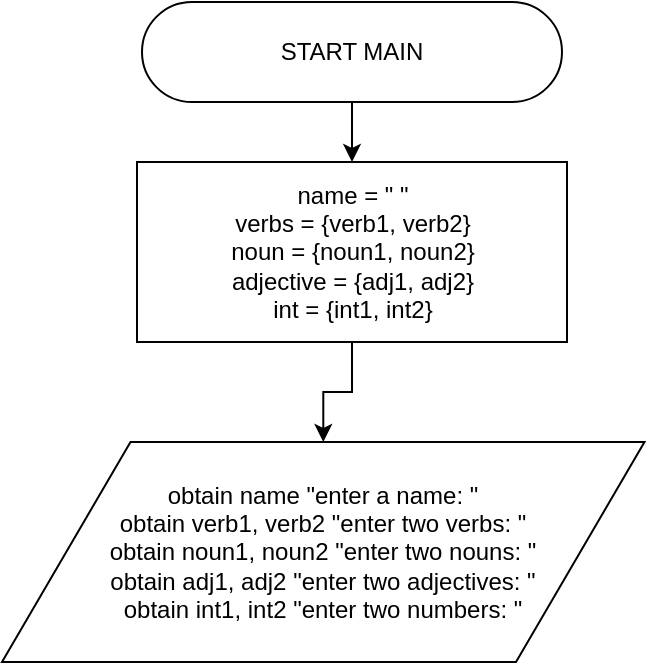 <mxfile version="24.6.5" type="github">
  <diagram name="Page-1" id="AcvORmyKL_cDA2iYpnHu">
    <mxGraphModel dx="458" dy="534" grid="1" gridSize="10" guides="1" tooltips="1" connect="1" arrows="1" fold="1" page="1" pageScale="1" pageWidth="850" pageHeight="1100" math="0" shadow="0">
      <root>
        <mxCell id="0" />
        <mxCell id="1" parent="0" />
        <mxCell id="nFXKV-LCEwdOK6MNDmqJ-4" value="" style="edgeStyle=orthogonalEdgeStyle;rounded=0;orthogonalLoop=1;jettySize=auto;html=1;" edge="1" parent="1" source="nFXKV-LCEwdOK6MNDmqJ-1" target="nFXKV-LCEwdOK6MNDmqJ-3">
          <mxGeometry relative="1" as="geometry" />
        </mxCell>
        <mxCell id="nFXKV-LCEwdOK6MNDmqJ-1" value="START MAIN" style="html=1;dashed=0;whiteSpace=wrap;shape=mxgraph.dfd.start" vertex="1" parent="1">
          <mxGeometry x="260" y="90" width="210" height="50" as="geometry" />
        </mxCell>
        <mxCell id="nFXKV-LCEwdOK6MNDmqJ-6" value="" style="edgeStyle=orthogonalEdgeStyle;rounded=0;orthogonalLoop=1;jettySize=auto;html=1;" edge="1" parent="1" source="nFXKV-LCEwdOK6MNDmqJ-3" target="nFXKV-LCEwdOK6MNDmqJ-5">
          <mxGeometry relative="1" as="geometry" />
        </mxCell>
        <mxCell id="nFXKV-LCEwdOK6MNDmqJ-3" value="name = &quot; &quot;&lt;div&gt;verbs = {verb1, verb2}&lt;/div&gt;&lt;div&gt;noun = {noun1, noun2}&lt;/div&gt;&lt;div&gt;adjective = {adj1, adj2}&lt;/div&gt;&lt;div&gt;int = {int1, int2}&lt;/div&gt;" style="html=1;dashed=0;whiteSpace=wrap;" vertex="1" parent="1">
          <mxGeometry x="257.5" y="170" width="215" height="90" as="geometry" />
        </mxCell>
        <mxCell id="nFXKV-LCEwdOK6MNDmqJ-5" value="obtain name &quot;enter a name: &quot;&lt;div&gt;obtain verb1, verb2 &quot;enter two verbs: &quot;&lt;/div&gt;&lt;div&gt;obtain noun1, noun2 &quot;enter two nouns: &quot;&lt;/div&gt;&lt;div&gt;obtain adj1, adj2 &quot;enter two adjectives: &quot;&lt;/div&gt;&lt;div&gt;obtain int1, int2 &quot;enter two numbers: &quot;&lt;/div&gt;" style="shape=parallelogram;perimeter=parallelogramPerimeter;whiteSpace=wrap;html=1;dashed=0;" vertex="1" parent="1">
          <mxGeometry x="190" y="310" width="321.25" height="110" as="geometry" />
        </mxCell>
      </root>
    </mxGraphModel>
  </diagram>
</mxfile>
